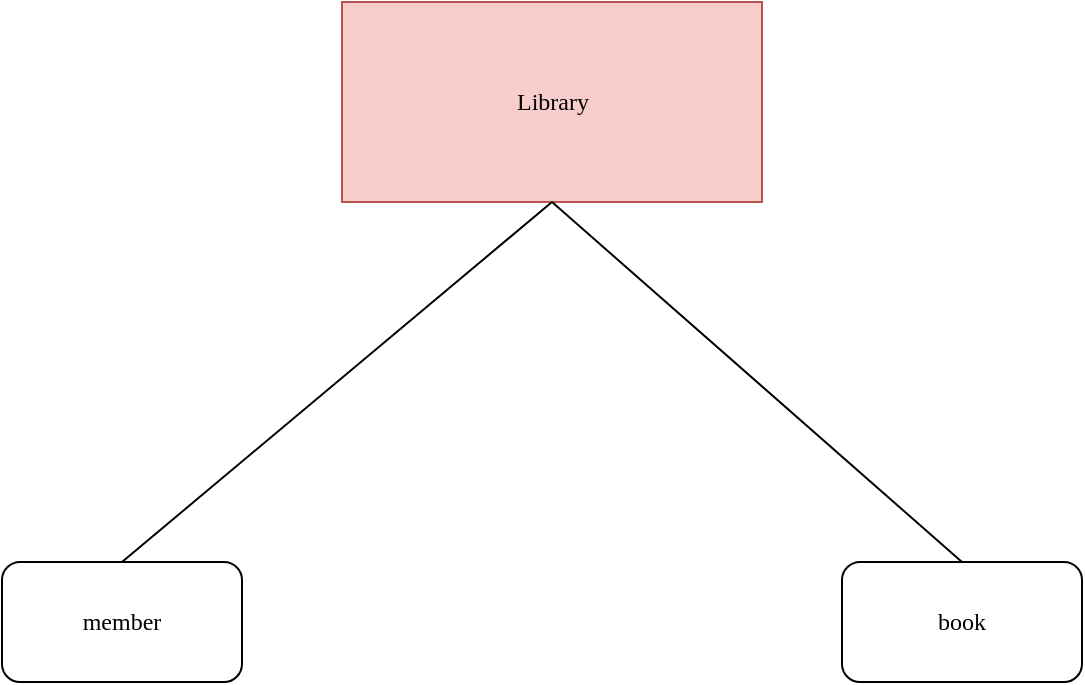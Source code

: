 <mxfile version="13.4.5" type="device"><diagram id="_EHcqSpWKMK4wwkr7qXV" name="Page-1"><mxGraphModel dx="1038" dy="500" grid="1" gridSize="10" guides="1" tooltips="1" connect="1" arrows="1" fold="1" page="1" pageScale="1" pageWidth="827" pageHeight="1169" math="0" shadow="0"><root><mxCell id="0"/><mxCell id="1" parent="0"/><mxCell id="WhtgHFD2GxFykMaFhBsD-1" value="" style="rounded=0;html=1;fillColor=#f8cecc;strokeColor=#b85450;align=center;whiteSpace=wrap;fontFamily=Verdana;" parent="1" vertex="1"><mxGeometry x="330" y="60" width="210" height="100" as="geometry"/></mxCell><mxCell id="WhtgHFD2GxFykMaFhBsD-5" value="" style="endArrow=none;html=1;exitX=0.5;exitY=1;exitDx=0;exitDy=0;" parent="1" source="WhtgHFD2GxFykMaFhBsD-1" target="WhtgHFD2GxFykMaFhBsD-6" edge="1"><mxGeometry width="50" height="50" relative="1" as="geometry"><mxPoint x="260" y="310" as="sourcePoint"/><mxPoint x="414" y="160" as="targetPoint"/><Array as="points"><mxPoint x="220" y="340"/></Array></mxGeometry></mxCell><mxCell id="WhtgHFD2GxFykMaFhBsD-6" value="" style="rounded=1;whiteSpace=wrap;html=1;" parent="1" vertex="1"><mxGeometry x="160" y="340" width="120" height="60" as="geometry"/></mxCell><mxCell id="WhtgHFD2GxFykMaFhBsD-7" value="" style="rounded=1;whiteSpace=wrap;html=1;align=center;" parent="1" vertex="1"><mxGeometry x="580" y="340" width="120" height="60" as="geometry"/></mxCell><mxCell id="WhtgHFD2GxFykMaFhBsD-8" value="" style="endArrow=none;html=1;entryX=0.5;entryY=0;entryDx=0;entryDy=0;exitX=0.5;exitY=1;exitDx=0;exitDy=0;" parent="1" source="WhtgHFD2GxFykMaFhBsD-1" target="WhtgHFD2GxFykMaFhBsD-7" edge="1"><mxGeometry width="50" height="50" relative="1" as="geometry"><mxPoint x="390" y="310" as="sourcePoint"/><mxPoint x="440" y="260" as="targetPoint"/></mxGeometry></mxCell><mxCell id="WhtgHFD2GxFykMaFhBsD-9" value="Library" style="text;html=1;strokeColor=none;fillColor=none;align=center;verticalAlign=middle;whiteSpace=wrap;rounded=0;fontFamily=Verdana;" parent="1" vertex="1"><mxGeometry x="387.5" y="80" width="95" height="60" as="geometry"/></mxCell><mxCell id="WhtgHFD2GxFykMaFhBsD-10" value="member" style="text;html=1;strokeColor=none;fillColor=none;align=center;verticalAlign=middle;whiteSpace=wrap;rounded=0;fontFamily=Verdana;" parent="1" vertex="1"><mxGeometry x="200" y="360" width="40" height="20" as="geometry"/></mxCell><mxCell id="WhtgHFD2GxFykMaFhBsD-11" value="book" style="text;html=1;strokeColor=none;fillColor=none;align=center;verticalAlign=middle;whiteSpace=wrap;rounded=0;fontFamily=Verdana;" parent="1" vertex="1"><mxGeometry x="620" y="360" width="40" height="20" as="geometry"/></mxCell></root></mxGraphModel></diagram></mxfile>